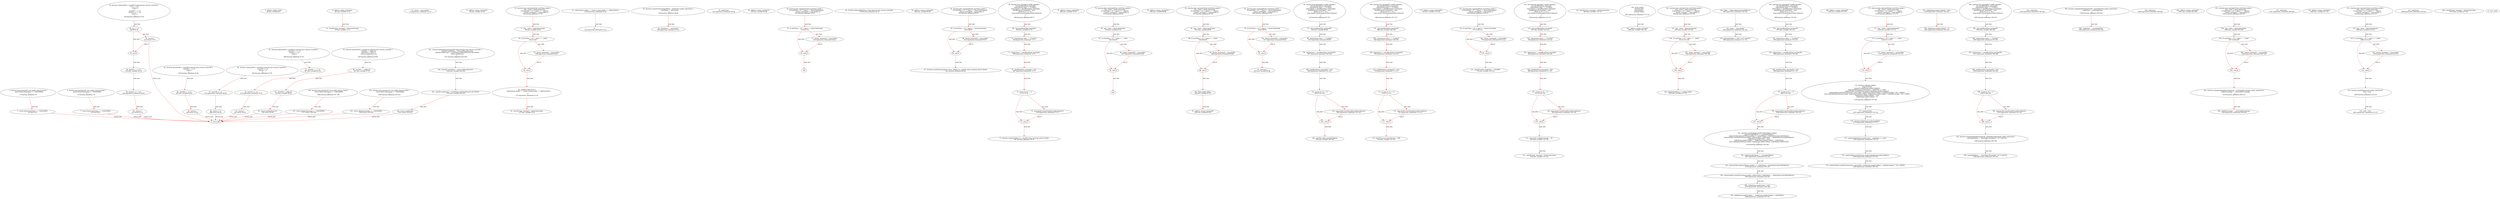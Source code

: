 digraph  {
13 [label="2_ function bug_tmstmp9() view public returns (bool) {\n    return block.timestamp >= 1546300800;\n  }\n13-function_definition-3-5", method="bug_tmstmp9()", type_label=function_definition];
22 [label="3_ return block.timestamp >= 1546300800;\n22-return-4-4", method="bug_tmstmp9()", type_label=return];
28 [label="5_ address public owner;\n28-new_variable-6-6", method="", type_label=new_variable];
33 [label="6_ function bug_tmstmp25() view public returns (bool) {\n    return block.timestamp >= 1546300800;\n  }\n33-function_definition-7-9", method="bug_tmstmp25()", type_label=function_definition];
42 [label="7_ return block.timestamp >= 1546300800;\n42-return-8-8", method="bug_tmstmp25()", type_label=return];
48 [label="9_ address public newOwner;\n48-new_variable-10-10", method="", type_label=new_variable];
53 [label="10_ uint256 bugv_tmstmp2 = block.timestamp;\n53-new_variable-11-11", method="", type_label=new_variable];
72 [label="13_ owner = msg.sender;\n72-expression_statement-14-14", method="", type_label=expression_statement];
78 [label="15_ address winner_tmstmp23;\n78-new_variable-16-16", method="", type_label=new_variable];
82 [label="16_ function play_tmstmp23(uint startTime) public {\n	uint _vtime = block.timestamp;\n	if (startTime + (5 * 1 days) == _vtime){\n		winner_tmstmp23 = msg.sender;}}\n82-function_definition-17-20", method="play_tmstmp23(uint startTime)", type_label=function_definition];
90 [label="17_ uint _vtime = block.timestamp;\n90-new_variable-18-18", method="play_tmstmp23(uint startTime)", type_label=new_variable];
98 [label="18_ if_startTime + (5 * 1 days) == _vtime\n98-if-19-20", method="play_tmstmp23(uint startTime)", type_label=if];
1653 [label="18_ end_if", method="play_tmstmp23(uint startTime)", type_label=end_if];
109 [label="19_ winner_tmstmp23 = msg.sender;\n109-expression_statement-20-20", method="play_tmstmp23(uint startTime)", type_label=expression_statement];
115 [label="20_ modifier onlyOwner {\n        require(msg.sender == owner || msg.sender == address(this));\n        _;\n    }\n115-expression_statement-21-24", method="", type_label=expression_statement];
118 [label="21_ require(msg.sender == owner || msg.sender == address(this));\n118-expression_statement-22-22", method="", type_label=expression_statement];
135 [label="22_ _;\n135-expression_statement-23-23", method="", type_label=expression_statement];
137 [label="24_ uint256 bugv_tmstmp1 = block.timestamp;\n137-new_variable-25-25", method="", type_label=new_variable];
144 [label="25_ function transferOwnership(address _newOwner) public onlyOwner {\n        newOwner = _newOwner;\n    }\n144-function_definition-26-28", method="transferOwnership(address _newOwner)", type_label=function_definition];
151 [label="25_ onlyOwner\n151-expression_statement-26-26", method="transferOwnership(address _newOwner)", type_label=expression_statement];
154 [label="26_ newOwner = _newOwner;\n154-expression_statement-27-27", method="transferOwnership(address _newOwner)", type_label=expression_statement];
158 [label="28_ address winner_tmstmp14;\n158-new_variable-29-29", method="", type_label=new_variable];
162 [label="29_ function play_tmstmp14(uint startTime) public {\n	if (startTime + (5 * 1 days) == block.timestamp){\n		winner_tmstmp14 = msg.sender;}}\n162-function_definition-30-32", method="play_tmstmp14(uint startTime)", type_label=function_definition];
170 [label="30_ if_startTime + (5 * 1 days) == block.timestamp\n170-if-31-32", method="play_tmstmp14(uint startTime)", type_label=if];
1725 [label="30_ end_if", method="play_tmstmp14(uint startTime)", type_label=end_if];
183 [label="31_ winner_tmstmp14 = msg.sender;\n183-expression_statement-32-32", method="play_tmstmp14(uint startTime)", type_label=expression_statement];
192 [label="34_ function mul(uint256 a, uint256 b) internal pure returns (uint256) {\n    if (a == 0) {\n      return 0;\n    }\n    uint256 c = a * b;\n    assert(c / a == b);\n    return c;\n  }\n192-function_definition-35-42", method="mul(uint256 a,uint256 b)", type_label=function_definition];
209 [label="35_ if_a == 0\n209-if-36-38", method="mul(uint256 a,uint256 b)", type_label=if];
1764 [label="35_ end_if", method="mul(uint256 a,uint256 b)", type_label=end_if];
214 [label="36_ return 0;\n214-return-37-37", method="mul(uint256 a,uint256 b)", type_label=return];
216 [label="38_ uint256 c = a * b;\n216-new_variable-39-39", method="mul(uint256 a,uint256 b)", type_label=new_variable];
224 [label="39_ assert(c / a == b);\n224-expression_statement-40-40", method="mul(uint256 a,uint256 b)", type_label=expression_statement];
233 [label="40_ return c;\n233-return-41-41", method="mul(uint256 a,uint256 b)", type_label=return];
235 [label="42_ function div(uint256 a, uint256 b) internal pure returns (uint256) {\n    uint256 c = a / b;\n    return c;\n  }\n235-function_definition-43-46", method="div(uint256 a,uint256 b)", type_label=function_definition];
252 [label="43_ uint256 c = a / b;\n252-new_variable-44-44", method="div(uint256 a,uint256 b)", type_label=new_variable];
260 [label="44_ return c;\n260-return-45-45", method="div(uint256 a,uint256 b)", type_label=return];
262 [label="46_ function sub(uint256 a, uint256 b) internal pure returns (uint256) {\n    assert(b <= a);\n    return a - b;\n  }\n262-function_definition-47-50", method="sub(uint256 a,uint256 b)", type_label=function_definition];
279 [label="47_ assert(b <= a);\n279-expression_statement-48-48", method="sub(uint256 a,uint256 b)", type_label=expression_statement];
286 [label="48_ return a - b;\n286-return-49-49", method="sub(uint256 a,uint256 b)", type_label=return];
290 [label="50_ function add(uint256 a, uint256 b) internal pure returns (uint256) {\n    uint256 c = a + b;\n    assert(c >= a);\n    return c;\n  }\n290-function_definition-51-55", method="add(uint256 a,uint256 b)", type_label=function_definition];
307 [label="51_ uint256 c = a + b;\n307-new_variable-52-52", method="add(uint256 a,uint256 b)", type_label=new_variable];
315 [label="52_ assert(c >= a);\n315-expression_statement-53-53", method="add(uint256 a,uint256 b)", type_label=expression_statement];
322 [label="53_ return c;\n322-return-54-54", method="add(uint256 a,uint256 b)", type_label=return];
324 [label="55_ function ceil(uint256 a, uint256 m) internal pure returns (uint256) {\n    uint256 c = add(a,m);\n    uint256 d = sub(c,1);\n    return mul(div(d,m),m);\n  }\n324-function_definition-56-60", method="ceil(uint256 a,uint256 m)", type_label=function_definition];
341 [label="56_ uint256 c = add(a,m);\n341-new_variable-57-57", method="ceil(uint256 a,uint256 m)", type_label=new_variable];
352 [label="57_ uint256 d = sub(c,1);\n352-new_variable-58-58", method="ceil(uint256 a,uint256 m)", type_label=new_variable];
363 [label="58_ return mul(div(d,m),m);\n363-return-59-59", method="ceil(uint256 a,uint256 m)", type_label=return];
378 [label="62_ function balanceOf(address who) external view returns (uint256);\n378-function_definition-63-63", method="balanceOf(address who)", type_label=function_definition];
390 [label="63_ address winner_tmstmp30;\n390-new_variable-64-64", method="", type_label=new_variable];
394 [label="64_ function play_tmstmp30(uint startTime) public {\n	if (startTime + (5 * 1 days) == block.timestamp){\n		winner_tmstmp30 = msg.sender;}}\n394-function_definition-65-67", method="play_tmstmp30(uint startTime)", type_label=function_definition];
402 [label="65_ if_startTime + (5 * 1 days) == block.timestamp\n402-if-66-67", method="play_tmstmp30(uint startTime)", type_label=if];
1957 [label="65_ end_if", method="play_tmstmp30(uint startTime)", type_label=end_if];
415 [label="66_ winner_tmstmp30 = msg.sender;\n415-expression_statement-67-67", method="play_tmstmp30(uint startTime)", type_label=expression_statement];
421 [label="67_ function transferFrom(address from, address to, uint256 value) external returns (bool);\n421-function_definition-68-68", method="transferFrom(address from,address to,uint256 value)", type_label=function_definition];
440 [label="68_ function bug_tmstmp8 () public payable {\n	uint pastBlockTime_tmstmp8;  \n	require(msg.value == 10 ether);  \n        require(now != pastBlockTime_tmstmp8);  \n        pastBlockTime_tmstmp8 = now;        \n        if(now % 15 == 0) {  \n            msg.sender.transfer(address(this).balance);\n        }\n    }\n440-function_definition-69-77", method="bug_tmstmp8()", type_label=function_definition];
445 [label="69_ uint pastBlockTime_tmstmp8;\n445-new_variable-70-70", method="bug_tmstmp8()", type_label=new_variable];
450 [label="70_ require(msg.value == 10 ether);\n450-expression_statement-71-71", method="bug_tmstmp8()", type_label=expression_statement];
460 [label="71_ require(now != pastBlockTime_tmstmp8);\n460-expression_statement-72-72", method="bug_tmstmp8()", type_label=expression_statement];
467 [label="72_ pastBlockTime_tmstmp8 = now;\n467-expression_statement-73-73", method="bug_tmstmp8()", type_label=expression_statement];
471 [label="73_ if_now % 15 == 0\n471-if-74-76", method="bug_tmstmp8()", type_label=if];
2026 [label="73_ end_if", method="bug_tmstmp8()", type_label=end_if];
478 [label="74_ msg.sender.transfer(address(this).balance);\n478-expression_statement-75-75", method="bug_tmstmp8()", type_label=expression_statement];
491 [label="77_ function transfer(address to, uint256 value) external returns (bool);\n491-function_definition-78-78", method="transfer(address to,uint256 value)", type_label=function_definition];
506 [label="78_ address winner_tmstmp39;\n506-new_variable-79-79", method="", type_label=new_variable];
510 [label="79_ function play_tmstmp39(uint startTime) public {\n	uint _vtime = block.timestamp;\n	if (startTime + (5 * 1 days) == _vtime){\n		winner_tmstmp39 = msg.sender;}}\n510-function_definition-80-83", method="play_tmstmp39(uint startTime)", type_label=function_definition];
518 [label="80_ uint _vtime = block.timestamp;\n518-new_variable-81-81", method="play_tmstmp39(uint startTime)", type_label=new_variable];
526 [label="81_ if_startTime + (5 * 1 days) == _vtime\n526-if-82-83", method="play_tmstmp39(uint startTime)", type_label=if];
2081 [label="81_ end_if", method="play_tmstmp39(uint startTime)", type_label=end_if];
537 [label="82_ winner_tmstmp39 = msg.sender;\n537-expression_statement-83-83", method="play_tmstmp39(uint startTime)", type_label=expression_statement];
549 [label="85_ address winner_tmstmp19;\n549-new_variable-86-86", method="", type_label=new_variable];
553 [label="86_ function play_tmstmp19(uint startTime) public {\n	uint _vtime = block.timestamp;\n	if (startTime + (5 * 1 days) == _vtime){\n		winner_tmstmp19 = msg.sender;}}\n553-function_definition-87-90", method="play_tmstmp19(uint startTime)", type_label=function_definition];
561 [label="87_ uint _vtime = block.timestamp;\n561-new_variable-88-88", method="play_tmstmp19(uint startTime)", type_label=new_variable];
569 [label="88_ if_startTime + (5 * 1 days) == _vtime\n569-if-89-90", method="play_tmstmp19(uint startTime)", type_label=if];
2124 [label="88_ end_if", method="play_tmstmp19(uint startTime)", type_label=end_if];
580 [label="89_ winner_tmstmp19 = msg.sender;\n580-expression_statement-90-90", method="play_tmstmp19(uint startTime)", type_label=expression_statement];
586 [label="90_ Token public token;\n586-new_variable-91-91", method="", type_label=new_variable];
592 [label="91_ address winner_tmstmp26;\n592-new_variable-92-92", method="", type_label=new_variable];
596 [label="92_ function play_tmstmp26(uint startTime) public {\n	if (startTime + (5 * 1 days) == block.timestamp){\n		winner_tmstmp26 = msg.sender;}}\n596-function_definition-93-95", method="play_tmstmp26(uint startTime)", type_label=function_definition];
604 [label="93_ if_startTime + (5 * 1 days) == block.timestamp\n604-if-94-95", method="play_tmstmp26(uint startTime)", type_label=if];
2159 [label="93_ end_if", method="play_tmstmp26(uint startTime)", type_label=end_if];
617 [label="94_ winner_tmstmp26 = msg.sender;\n617-expression_statement-95-95", method="play_tmstmp26(uint startTime)", type_label=expression_statement];
623 [label="95_ bool lock;\n623-new_variable-96-96", method="", type_label=new_variable];
627 [label="96_ function bug_tmstmp20 () public payable {\n	uint pastBlockTime_tmstmp20;  \n	require(msg.value == 10 ether);  \n        require(now != pastBlockTime_tmstmp20);  \n        pastBlockTime_tmstmp20 = now;        \n        if(now % 15 == 0) {  \n            msg.sender.transfer(address(this).balance);\n        }\n    }\n627-function_definition-97-105", method="bug_tmstmp20()", type_label=function_definition];
632 [label="97_ uint pastBlockTime_tmstmp20;\n632-new_variable-98-98", method="bug_tmstmp20()", type_label=new_variable];
637 [label="98_ require(msg.value == 10 ether);\n637-expression_statement-99-99", method="bug_tmstmp20()", type_label=expression_statement];
647 [label="99_ require(now != pastBlockTime_tmstmp20);\n647-expression_statement-100-100", method="bug_tmstmp20()", type_label=expression_statement];
654 [label="100_ pastBlockTime_tmstmp20 = now;\n654-expression_statement-101-101", method="bug_tmstmp20()", type_label=expression_statement];
658 [label="101_ if_now % 15 == 0\n658-if-102-104", method="bug_tmstmp20()", type_label=if];
2213 [label="101_ end_if", method="bug_tmstmp20()", type_label=end_if];
665 [label="102_ msg.sender.transfer(address(this).balance);\n665-expression_statement-103-103", method="bug_tmstmp20()", type_label=expression_statement];
678 [label="105_ uint256 public minstakeTokens;\n678-new_variable-106-106", method="", type_label=new_variable];
683 [label="106_ function bug_tmstmp32 () public payable {\n	uint pastBlockTime_tmstmp32;  \n	require(msg.value == 10 ether);  \n        require(now != pastBlockTime_tmstmp32);  \n        pastBlockTime_tmstmp32 = now;        \n        if(now % 15 == 0) {  \n            msg.sender.transfer(address(this).balance);\n        }\n    }\n683-function_definition-107-115", method="bug_tmstmp32()", type_label=function_definition];
688 [label="107_ uint pastBlockTime_tmstmp32;\n688-new_variable-108-108", method="bug_tmstmp32()", type_label=new_variable];
693 [label="108_ require(msg.value == 10 ether);\n693-expression_statement-109-109", method="bug_tmstmp32()", type_label=expression_statement];
703 [label="109_ require(now != pastBlockTime_tmstmp32);\n703-expression_statement-110-110", method="bug_tmstmp32()", type_label=expression_statement];
710 [label="110_ pastBlockTime_tmstmp32 = now;\n710-expression_statement-111-111", method="bug_tmstmp32()", type_label=expression_statement];
714 [label="111_ if_now % 15 == 0\n714-if-112-114", method="bug_tmstmp32()", type_label=if];
2269 [label="111_ end_if", method="bug_tmstmp32()", type_label=end_if];
721 [label="112_ msg.sender.transfer(address(this).balance);\n721-expression_statement-113-113", method="bug_tmstmp32()", type_label=expression_statement];
734 [label="115_ uint256 private basePercent = 200;\n734-new_variable-116-116", method="", type_label=new_variable];
745 [label="117_ address winner_tmstmp38;\n745-new_variable-118-118", method="", type_label=new_variable];
749 [label="118_ function play_tmstmp38(uint startTime) public {\n	if (startTime + (5 * 1 days) == block.timestamp){\n		winner_tmstmp38 = msg.sender;}}\n749-function_definition-119-121", method="play_tmstmp38(uint startTime)", type_label=function_definition];
757 [label="119_ if_startTime + (5 * 1 days) == block.timestamp\n757-if-120-121", method="play_tmstmp38(uint startTime)", type_label=if];
2312 [label="119_ end_if", method="play_tmstmp38(uint startTime)", type_label=end_if];
770 [label="120_ winner_tmstmp38 = msg.sender;\n770-expression_statement-121-121", method="play_tmstmp38(uint startTime)", type_label=expression_statement];
776 [label="121_ uint256 public stakeTime = 1814400;\n776-new_variable-122-122", method="", type_label=new_variable];
782 [label="122_ function bug_tmstmp4 () public payable {\n	uint pastBlockTime_tmstmp4;  \n	require(msg.value == 10 ether);  \n        require(now != pastBlockTime_tmstmp4);  \n        pastBlockTime_tmstmp4 = now;        \n        if(now % 15 == 0) {  \n            msg.sender.transfer(address(this).balance);\n        }\n    }\n782-function_definition-123-131", method="bug_tmstmp4()", type_label=function_definition];
787 [label="123_ uint pastBlockTime_tmstmp4;\n787-new_variable-124-124", method="bug_tmstmp4()", type_label=new_variable];
792 [label="124_ require(msg.value == 10 ether);\n792-expression_statement-125-125", method="bug_tmstmp4()", type_label=expression_statement];
802 [label="125_ require(now != pastBlockTime_tmstmp4);\n802-expression_statement-126-126", method="bug_tmstmp4()", type_label=expression_statement];
809 [label="126_ pastBlockTime_tmstmp4 = now;\n809-expression_statement-127-127", method="bug_tmstmp4()", type_label=expression_statement];
813 [label="127_ if_now % 15 == 0\n813-if-128-130", method="bug_tmstmp4()", type_label=if];
2368 [label="127_ end_if", method="bug_tmstmp4()", type_label=end_if];
820 [label="128_ msg.sender.transfer(address(this).balance);\n820-expression_statement-129-129", method="bug_tmstmp4()", type_label=expression_statement];
833 [label="131_ uint public stakePercentage = 30;\n833-new_variable-132-132", method="", type_label=new_variable];
839 [label="132_ uint256 bugv_tmstmp3 = block.timestamp;\n839-new_variable-133-133", method="", type_label=new_variable];
860 [label="134_ uint256 bugv_tmstmp4 = block.timestamp;\n860-new_variable-135-135", method="", type_label=new_variable];
881 [label="136_ struct stake{\n        uint256 time;\n        bool redeem;\n        uint256 tokens;\n    }\n881-expression_statement-137-141", method="stake()", type_label=expression_statement];
895 [label="141_ address winner_tmstmp7;\n895-new_variable-142-142", method="", type_label=new_variable];
899 [label="142_ function play_tmstmp7(uint startTime) public {\n	uint _vtime = block.timestamp;\n	if (startTime + (5 * 1 days) == _vtime){\n		winner_tmstmp7 = msg.sender;}}\n899-function_definition-143-146", method="play_tmstmp7(uint startTime)", type_label=function_definition];
907 [label="143_ uint _vtime = block.timestamp;\n907-new_variable-144-144", method="play_tmstmp7(uint startTime)", type_label=new_variable];
915 [label="144_ if_startTime + (5 * 1 days) == _vtime\n915-if-145-146", method="play_tmstmp7(uint startTime)", type_label=if];
2470 [label="144_ end_if", method="play_tmstmp7(uint startTime)", type_label=end_if];
926 [label="145_ winner_tmstmp7 = msg.sender;\n926-expression_statement-146-146", method="play_tmstmp7(uint startTime)", type_label=expression_statement];
932 [label="146_ mapping(address => stake) staker;\n932-new_variable-147-147", method="", type_label=new_variable];
945 [label="148_ token = Token(tokenContractAddress);\n945-expression_statement-149-149", method="", type_label=expression_statement];
952 [label="149_ owner = msg.sender;\n952-expression_statement-150-150", method="", type_label=expression_statement];
958 [label="150_ minstakeTokens = 500 * 10 ** uint(10);\n958-expression_statement-151-151", method="", type_label=expression_statement];
968 [label="152_ function bug_tmstmp36 () public payable {\n	uint pastBlockTime_tmstmp36;  \n	require(msg.value == 10 ether);  \n        require(now != pastBlockTime_tmstmp36);  \n        pastBlockTime_tmstmp36 = now;        \n        if(now % 15 == 0) {  \n            msg.sender.transfer(address(this).balance);\n        }\n    }\n968-function_definition-153-161", method="bug_tmstmp36()", type_label=function_definition];
973 [label="153_ uint pastBlockTime_tmstmp36;\n973-new_variable-154-154", method="bug_tmstmp36()", type_label=new_variable];
978 [label="154_ require(msg.value == 10 ether);\n978-expression_statement-155-155", method="bug_tmstmp36()", type_label=expression_statement];
988 [label="155_ require(now != pastBlockTime_tmstmp36);\n988-expression_statement-156-156", method="bug_tmstmp36()", type_label=expression_statement];
995 [label="156_ pastBlockTime_tmstmp36 = now;\n995-expression_statement-157-157", method="bug_tmstmp36()", type_label=expression_statement];
999 [label="157_ if_now % 15 == 0\n999-if-158-160", method="bug_tmstmp36()", type_label=if];
2554 [label="157_ end_if", method="bug_tmstmp36()", type_label=end_if];
1006 [label="158_ msg.sender.transfer(address(this).balance);\n1006-expression_statement-159-159", method="bug_tmstmp36()", type_label=expression_statement];
1019 [label="161_ function startStaking(uint256 stakeTokens) public{\n        require(stakeTokens >= minstakeTokens);\n        require(token.balanceOf(msg.sender) >= stakeTokens + findOnePercent(stakeTokens));\n        require(token.transferFrom(msg.sender, address(this), stakeTokens  + findOnePercent(stakeTokens)));\n        staker[msg.sender].time = now;\n        staker[msg.sender].tokens =  staker[msg.sender].tokens + stakeTokens;\n        emit stakingstarted(msg.sender, staker[msg.sender].tokens, staker[msg.sender].time);\n    }\n1019-function_definition-162-169", method="startStaking(uint256 stakeTokens)", type_label=function_definition];
1027 [label="162_ require(stakeTokens >= minstakeTokens);\n1027-expression_statement-163-163", method="startStaking(uint256 stakeTokens)", type_label=expression_statement];
1034 [label="163_ require(token.balanceOf(msg.sender) >= stakeTokens + findOnePercent(stakeTokens));\n1034-expression_statement-164-164", method="startStaking(uint256 stakeTokens)", type_label=expression_statement];
1053 [label="164_ require(token.transferFrom(msg.sender, address(this), stakeTokens  + findOnePercent(stakeTokens)));\n1053-expression_statement-165-165", method="startStaking(uint256 stakeTokens)", type_label=expression_statement];
1076 [label="165_ staker[msg.sender].time = now;\n1076-expression_statement-166-166", method="startStaking(uint256 stakeTokens)", type_label=expression_statement];
1086 [label="166_ staker[msg.sender].tokens =  staker[msg.sender].tokens + stakeTokens;\n1086-expression_statement-167-167", method="startStaking(uint256 stakeTokens)", type_label=expression_statement];
1126 [label="169_ address winner_tmstmp35;\n1126-new_variable-170-170", method="", type_label=new_variable];
1130 [label="170_ function play_tmstmp35(uint startTime) public {\n	uint _vtime = block.timestamp;\n	if (startTime + (5 * 1 days) == _vtime){\n		winner_tmstmp35 = msg.sender;}}\n1130-function_definition-171-174", method="play_tmstmp35(uint startTime)", type_label=function_definition];
1138 [label="171_ uint _vtime = block.timestamp;\n1138-new_variable-172-172", method="play_tmstmp35(uint startTime)", type_label=new_variable];
1146 [label="172_ if_startTime + (5 * 1 days) == _vtime\n1146-if-173-174", method="play_tmstmp35(uint startTime)", type_label=if];
2701 [label="172_ end_if", method="play_tmstmp35(uint startTime)", type_label=end_if];
1157 [label="173_ winner_tmstmp35 = msg.sender;\n1157-expression_statement-174-174", method="play_tmstmp35(uint startTime)", type_label=expression_statement];
1163 [label="174_ function redeem() public{\n        require(!lock);\n        require(!staker[msg.sender].redeem);\n        require(staker[msg.sender].time + stakeTime <= now);\n        require(token.transfer(msg.sender,staker[msg.sender].tokens));\n        require(token.transferFrom(owner, msg.sender ,staker[msg.sender].tokens * stakePercentage * 100 / 10000));\n        emit tokensRedeemed(msg.sender, staker[msg.sender].tokens, staker[msg.sender].tokens * stakePercentage * 100 / 10000);\n        staker[msg.sender].redeem = true;\n        staker[msg.sender].tokens = 0;\n    }\n1163-function_definition-175-184", method="redeem()", type_label=function_definition];
1167 [label="175_ require(!lock);\n1167-expression_statement-176-176", method="redeem()", type_label=expression_statement];
1173 [label="176_ require(!staker[msg.sender].redeem);\n1173-expression_statement-177-177", method="redeem()", type_label=expression_statement];
1185 [label="177_ require(staker[msg.sender].time + stakeTime <= now);\n1185-expression_statement-178-178", method="redeem()", type_label=expression_statement];
1200 [label="178_ require(token.transfer(msg.sender,staker[msg.sender].tokens));\n1200-expression_statement-179-179", method="redeem()", type_label=expression_statement];
1220 [label="179_ require(token.transferFrom(owner, msg.sender ,staker[msg.sender].tokens * stakePercentage * 100 / 10000));\n1220-expression_statement-180-180", method="redeem()", type_label=expression_statement];
1276 [label="181_ staker[msg.sender].redeem = true;\n1276-expression_statement-182-182", method="redeem()", type_label=expression_statement];
1287 [label="182_ staker[msg.sender].tokens = 0;\n1287-expression_statement-183-183", method="redeem()", type_label=expression_statement];
1297 [label="184_ function bug_tmstmp40 () public payable {\n	uint pastBlockTime_tmstmp40;  \n	require(msg.value == 10 ether);  \n        require(now != pastBlockTime_tmstmp40);  \n        pastBlockTime_tmstmp40 = now;        \n        if(now % 15 == 0) {  \n            msg.sender.transfer(address(this).balance);\n        }\n    }\n1297-function_definition-185-193", method="bug_tmstmp40()", type_label=function_definition];
1302 [label="185_ uint pastBlockTime_tmstmp40;\n1302-new_variable-186-186", method="bug_tmstmp40()", type_label=new_variable];
1307 [label="186_ require(msg.value == 10 ether);\n1307-expression_statement-187-187", method="bug_tmstmp40()", type_label=expression_statement];
1317 [label="187_ require(now != pastBlockTime_tmstmp40);\n1317-expression_statement-188-188", method="bug_tmstmp40()", type_label=expression_statement];
1324 [label="188_ pastBlockTime_tmstmp40 = now;\n1324-expression_statement-189-189", method="bug_tmstmp40()", type_label=expression_statement];
1328 [label="189_ if_now % 15 == 0\n1328-if-190-192", method="bug_tmstmp40()", type_label=if];
2883 [label="189_ end_if", method="bug_tmstmp40()", type_label=end_if];
1335 [label="190_ msg.sender.transfer(address(this).balance);\n1335-expression_statement-191-191", method="bug_tmstmp40()", type_label=expression_statement];
1348 [label="193_ function changeStakeTokens(uint256 _NewTokensThreshold) public onlyOwner{\n        minstakeTokens = _NewTokensThreshold * 10 ** uint(10);\n    }\n1348-function_definition-194-196", method="changeStakeTokens(uint256 _NewTokensThreshold)", type_label=function_definition];
1355 [label="193_ onlyOwner\n1355-expression_statement-194-194", method="changeStakeTokens(uint256 _NewTokensThreshold)", type_label=expression_statement];
1358 [label="194_ minstakeTokens = _NewTokensThreshold * 10 ** uint(10);\n1358-expression_statement-195-195", method="changeStakeTokens(uint256 _NewTokensThreshold)", type_label=expression_statement];
1368 [label="196_ function bug_tmstmp33() view public returns (bool) {\n    return block.timestamp >= 1546300800;\n  }\n1368-function_definition-197-199", method="bug_tmstmp33()", type_label=function_definition];
1377 [label="197_ return block.timestamp >= 1546300800;\n1377-return-198-198", method="bug_tmstmp33()", type_label=return];
1383 [label="199_ function changeStakeTime(uint256 _newStakeTime) public onlyOwner{\n        stakeTime = _newStakeTime;\n    }\n1383-function_definition-200-202", method="changeStakeTime(uint256 _newStakeTime)", type_label=function_definition];
1390 [label="199_ onlyOwner\n1390-expression_statement-200-200", method="changeStakeTime(uint256 _newStakeTime)", type_label=expression_statement];
1393 [label="200_ stakeTime = _newStakeTime;\n1393-expression_statement-201-201", method="changeStakeTime(uint256 _newStakeTime)", type_label=expression_statement];
1397 [label="202_ address winner_tmstmp27;\n1397-new_variable-203-203", method="", type_label=new_variable];
1401 [label="203_ function play_tmstmp27(uint startTime) public {\n	uint _vtime = block.timestamp;\n	if (startTime + (5 * 1 days) == _vtime){\n		winner_tmstmp27 = msg.sender;}}\n1401-function_definition-204-207", method="play_tmstmp27(uint startTime)", type_label=function_definition];
1409 [label="204_ uint _vtime = block.timestamp;\n1409-new_variable-205-205", method="play_tmstmp27(uint startTime)", type_label=new_variable];
1417 [label="205_ if_startTime + (5 * 1 days) == _vtime\n1417-if-206-207", method="play_tmstmp27(uint startTime)", type_label=if];
2972 [label="205_ end_if", method="play_tmstmp27(uint startTime)", type_label=end_if];
1428 [label="206_ winner_tmstmp27 = msg.sender;\n1428-expression_statement-207-207", method="play_tmstmp27(uint startTime)", type_label=expression_statement];
1434 [label="207_ function changeStakingPercentage(uint _newStakePercentage) public onlyOwner{\n        stakePercentage = _newStakePercentage;\n    }\n1434-function_definition-208-210", method="changeStakingPercentage(uint _newStakePercentage)", type_label=function_definition];
1441 [label="207_ onlyOwner\n1441-expression_statement-208-208", method="changeStakingPercentage(uint _newStakePercentage)", type_label=expression_statement];
1444 [label="208_ stakePercentage = _newStakePercentage;\n1444-expression_statement-209-209", method="changeStakingPercentage(uint _newStakePercentage)", type_label=expression_statement];
1448 [label="210_ address winner_tmstmp31;\n1448-new_variable-211-211", method="", type_label=new_variable];
1452 [label="211_ function play_tmstmp31(uint startTime) public {\n	uint _vtime = block.timestamp;\n	if (startTime + (5 * 1 days) == _vtime){\n		winner_tmstmp31 = msg.sender;}}\n1452-function_definition-212-215", method="play_tmstmp31(uint startTime)", type_label=function_definition];
1460 [label="212_ uint _vtime = block.timestamp;\n1460-new_variable-213-213", method="play_tmstmp31(uint startTime)", type_label=new_variable];
1468 [label="213_ if_startTime + (5 * 1 days) == _vtime\n1468-if-214-215", method="play_tmstmp31(uint startTime)", type_label=if];
3023 [label="213_ end_if", method="play_tmstmp31(uint startTime)", type_label=end_if];
1479 [label="214_ winner_tmstmp31 = msg.sender;\n1479-expression_statement-215-215", method="play_tmstmp31(uint startTime)", type_label=expression_statement];
1485 [label="215_ function lockWithdrawals() public onlyOwner{\n        lock = true;\n    }\n1485-function_definition-216-218", method="lockWithdrawals()", type_label=function_definition];
1488 [label="215_ onlyOwner\n1488-expression_statement-216-216", method="lockWithdrawals()", type_label=expression_statement];
1491 [label="216_ lock = true;\n1491-expression_statement-217-217", method="lockWithdrawals()", type_label=expression_statement];
1496 [label="218_ function bug_tmstmp13() view public returns (bool) {\n    return block.timestamp >= 1546300800;\n  }\n1496-function_definition-219-221", method="bug_tmstmp13()", type_label=function_definition];
1505 [label="219_ return block.timestamp >= 1546300800;\n1505-return-220-220", method="bug_tmstmp13()", type_label=return];
1511 [label="221_ function findOnePercent(uint256 value) private view returns (uint256)  {\n        uint256 roundValue = value.ceil(basePercent);\n        uint256 onePercent = roundValue.mul(basePercent).div(10000);\n        return onePercent;\n    }\n1511-function_definition-222-226", method="findOnePercent(uint256 value)", type_label=function_definition];
1524 [label="222_ uint256 roundValue = value.ceil(basePercent);\n1524-new_variable-223-223", method="findOnePercent(uint256 value)", type_label=new_variable];
1535 [label="223_ uint256 onePercent = roundValue.mul(basePercent).div(10000);\n1535-new_variable-224-224", method="findOnePercent(uint256 value)", type_label=new_variable];
1551 [label="224_ return onePercent;\n1551-return-225-225", method="findOnePercent(uint256 value)", type_label=return];
1553 [label="226_ uint256 bugv_tmstmp5 = block.timestamp;\n1553-new_variable-227-227", method="", type_label=new_variable];
1 [label="0_ start_node", method="", type_label=start];
2 [label="0_ exit_node", method="", type_label=exit];
189;
543;
13 -> 22  [color=red, controlflow_type=next_line, edge_type=CFG_edge, key=0, label=next_line];
22 -> 2  [color=red, controlflow_type=return_exit, edge_type=CFG_edge, key=0, label=return_exit];
33 -> 42  [color=red, controlflow_type=next_line, edge_type=CFG_edge, key=0, label=next_line];
42 -> 2  [color=red, controlflow_type=return_exit, edge_type=CFG_edge, key=0, label=return_exit];
48 -> 53  [color=red, controlflow_type=next_line, edge_type=CFG_edge, key=0, label=next_line];
82 -> 90  [color=red, controlflow_type=next_line, edge_type=CFG_edge, key=0, label=next_line];
90 -> 98  [color=red, controlflow_type=next_line, edge_type=CFG_edge, key=0, label=next_line];
98 -> 109  [color=red, controlflow_type=pos_next, edge_type=CFG_edge, key=0, label=pos_next];
98 -> 1653  [color=red, controlflow_type=neg_next, edge_type=CFG_edge, key=0, label=neg_next];
1653 -> 115  [color=red, controlflow_type=next_line, edge_type=CFG_edge, key=0, label=next_line];
109 -> 1653  [color=red, controlflow_type=end_if, edge_type=CFG_edge, key=0, label=end_if];
115 -> 137  [color=red, controlflow_type=next_line, edge_type=CFG_edge, key=0, label=next_line];
118 -> 135  [color=red, controlflow_type=next_line, edge_type=CFG_edge, key=0, label=next_line];
144 -> 154  [color=red, controlflow_type=next_line, edge_type=CFG_edge, key=0, label=next_line];
162 -> 170  [color=red, controlflow_type=next_line, edge_type=CFG_edge, key=0, label=next_line];
170 -> 183  [color=red, controlflow_type=pos_next, edge_type=CFG_edge, key=0, label=pos_next];
170 -> 1725  [color=red, controlflow_type=neg_next, edge_type=CFG_edge, key=0, label=neg_next];
1725 -> 189  [color=red, controlflow_type=next_line, edge_type=CFG_edge, key=0, label=next_line];
183 -> 1725  [color=red, controlflow_type=end_if, edge_type=CFG_edge, key=0, label=end_if];
192 -> 209  [color=red, controlflow_type=next_line, edge_type=CFG_edge, key=0, label=next_line];
209 -> 214  [color=red, controlflow_type=pos_next, edge_type=CFG_edge, key=0, label=pos_next];
209 -> 1764  [color=red, controlflow_type=neg_next, edge_type=CFG_edge, key=0, label=neg_next];
1764 -> 216  [color=red, controlflow_type=next_line, edge_type=CFG_edge, key=0, label=next_line];
214 -> 1764  [color=red, controlflow_type=end_if, edge_type=CFG_edge, key=0, label=end_if];
214 -> 2  [color=red, controlflow_type=return_exit, edge_type=CFG_edge, key=0, label=return_exit];
216 -> 224  [color=red, controlflow_type=next_line, edge_type=CFG_edge, key=0, label=next_line];
224 -> 233  [color=red, controlflow_type=next_line, edge_type=CFG_edge, key=0, label=next_line];
233 -> 2  [color=red, controlflow_type=return_exit, edge_type=CFG_edge, key=0, label=return_exit];
235 -> 252  [color=red, controlflow_type=next_line, edge_type=CFG_edge, key=0, label=next_line];
252 -> 260  [color=red, controlflow_type=next_line, edge_type=CFG_edge, key=0, label=next_line];
260 -> 2  [color=red, controlflow_type=return_exit, edge_type=CFG_edge, key=0, label=return_exit];
262 -> 279  [color=red, controlflow_type=next_line, edge_type=CFG_edge, key=0, label=next_line];
279 -> 286  [color=red, controlflow_type=next_line, edge_type=CFG_edge, key=0, label=next_line];
286 -> 2  [color=red, controlflow_type=return_exit, edge_type=CFG_edge, key=0, label=return_exit];
290 -> 307  [color=red, controlflow_type=next_line, edge_type=CFG_edge, key=0, label=next_line];
307 -> 315  [color=red, controlflow_type=next_line, edge_type=CFG_edge, key=0, label=next_line];
315 -> 322  [color=red, controlflow_type=next_line, edge_type=CFG_edge, key=0, label=next_line];
322 -> 2  [color=red, controlflow_type=return_exit, edge_type=CFG_edge, key=0, label=return_exit];
324 -> 341  [color=red, controlflow_type=next_line, edge_type=CFG_edge, key=0, label=next_line];
341 -> 352  [color=red, controlflow_type=next_line, edge_type=CFG_edge, key=0, label=next_line];
352 -> 363  [color=red, controlflow_type=next_line, edge_type=CFG_edge, key=0, label=next_line];
363 -> 2  [color=red, controlflow_type=return_exit, edge_type=CFG_edge, key=0, label=return_exit];
394 -> 402  [color=red, controlflow_type=next_line, edge_type=CFG_edge, key=0, label=next_line];
402 -> 415  [color=red, controlflow_type=pos_next, edge_type=CFG_edge, key=0, label=pos_next];
402 -> 1957  [color=red, controlflow_type=neg_next, edge_type=CFG_edge, key=0, label=neg_next];
1957 -> 421  [color=red, controlflow_type=next_line, edge_type=CFG_edge, key=0, label=next_line];
415 -> 1957  [color=red, controlflow_type=end_if, edge_type=CFG_edge, key=0, label=end_if];
440 -> 445  [color=red, controlflow_type=next_line, edge_type=CFG_edge, key=0, label=next_line];
445 -> 450  [color=red, controlflow_type=next_line, edge_type=CFG_edge, key=0, label=next_line];
450 -> 460  [color=red, controlflow_type=next_line, edge_type=CFG_edge, key=0, label=next_line];
460 -> 467  [color=red, controlflow_type=next_line, edge_type=CFG_edge, key=0, label=next_line];
467 -> 471  [color=red, controlflow_type=next_line, edge_type=CFG_edge, key=0, label=next_line];
471 -> 478  [color=red, controlflow_type=pos_next, edge_type=CFG_edge, key=0, label=pos_next];
471 -> 2026  [color=red, controlflow_type=neg_next, edge_type=CFG_edge, key=0, label=neg_next];
2026 -> 491  [color=red, controlflow_type=next_line, edge_type=CFG_edge, key=0, label=next_line];
478 -> 2026  [color=red, controlflow_type=end_if, edge_type=CFG_edge, key=0, label=end_if];
510 -> 518  [color=red, controlflow_type=next_line, edge_type=CFG_edge, key=0, label=next_line];
518 -> 526  [color=red, controlflow_type=next_line, edge_type=CFG_edge, key=0, label=next_line];
526 -> 537  [color=red, controlflow_type=pos_next, edge_type=CFG_edge, key=0, label=pos_next];
526 -> 2081  [color=red, controlflow_type=neg_next, edge_type=CFG_edge, key=0, label=neg_next];
2081 -> 543  [color=red, controlflow_type=next_line, edge_type=CFG_edge, key=0, label=next_line];
537 -> 2081  [color=red, controlflow_type=end_if, edge_type=CFG_edge, key=0, label=end_if];
553 -> 561  [color=red, controlflow_type=next_line, edge_type=CFG_edge, key=0, label=next_line];
561 -> 569  [color=red, controlflow_type=next_line, edge_type=CFG_edge, key=0, label=next_line];
569 -> 580  [color=red, controlflow_type=pos_next, edge_type=CFG_edge, key=0, label=pos_next];
569 -> 2124  [color=red, controlflow_type=neg_next, edge_type=CFG_edge, key=0, label=neg_next];
2124 -> 586  [color=red, controlflow_type=next_line, edge_type=CFG_edge, key=0, label=next_line];
580 -> 2124  [color=red, controlflow_type=end_if, edge_type=CFG_edge, key=0, label=end_if];
586 -> 592  [color=red, controlflow_type=next_line, edge_type=CFG_edge, key=0, label=next_line];
596 -> 604  [color=red, controlflow_type=next_line, edge_type=CFG_edge, key=0, label=next_line];
604 -> 617  [color=red, controlflow_type=pos_next, edge_type=CFG_edge, key=0, label=pos_next];
604 -> 2159  [color=red, controlflow_type=neg_next, edge_type=CFG_edge, key=0, label=neg_next];
2159 -> 623  [color=red, controlflow_type=next_line, edge_type=CFG_edge, key=0, label=next_line];
617 -> 2159  [color=red, controlflow_type=end_if, edge_type=CFG_edge, key=0, label=end_if];
627 -> 632  [color=red, controlflow_type=next_line, edge_type=CFG_edge, key=0, label=next_line];
632 -> 637  [color=red, controlflow_type=next_line, edge_type=CFG_edge, key=0, label=next_line];
637 -> 647  [color=red, controlflow_type=next_line, edge_type=CFG_edge, key=0, label=next_line];
647 -> 654  [color=red, controlflow_type=next_line, edge_type=CFG_edge, key=0, label=next_line];
654 -> 658  [color=red, controlflow_type=next_line, edge_type=CFG_edge, key=0, label=next_line];
658 -> 665  [color=red, controlflow_type=pos_next, edge_type=CFG_edge, key=0, label=pos_next];
658 -> 2213  [color=red, controlflow_type=neg_next, edge_type=CFG_edge, key=0, label=neg_next];
2213 -> 678  [color=red, controlflow_type=next_line, edge_type=CFG_edge, key=0, label=next_line];
665 -> 2213  [color=red, controlflow_type=end_if, edge_type=CFG_edge, key=0, label=end_if];
683 -> 688  [color=red, controlflow_type=next_line, edge_type=CFG_edge, key=0, label=next_line];
688 -> 693  [color=red, controlflow_type=next_line, edge_type=CFG_edge, key=0, label=next_line];
693 -> 703  [color=red, controlflow_type=next_line, edge_type=CFG_edge, key=0, label=next_line];
703 -> 710  [color=red, controlflow_type=next_line, edge_type=CFG_edge, key=0, label=next_line];
710 -> 714  [color=red, controlflow_type=next_line, edge_type=CFG_edge, key=0, label=next_line];
714 -> 721  [color=red, controlflow_type=pos_next, edge_type=CFG_edge, key=0, label=pos_next];
714 -> 2269  [color=red, controlflow_type=neg_next, edge_type=CFG_edge, key=0, label=neg_next];
2269 -> 734  [color=red, controlflow_type=next_line, edge_type=CFG_edge, key=0, label=next_line];
721 -> 2269  [color=red, controlflow_type=end_if, edge_type=CFG_edge, key=0, label=end_if];
749 -> 757  [color=red, controlflow_type=next_line, edge_type=CFG_edge, key=0, label=next_line];
757 -> 770  [color=red, controlflow_type=pos_next, edge_type=CFG_edge, key=0, label=pos_next];
757 -> 2312  [color=red, controlflow_type=neg_next, edge_type=CFG_edge, key=0, label=neg_next];
2312 -> 776  [color=red, controlflow_type=next_line, edge_type=CFG_edge, key=0, label=next_line];
770 -> 2312  [color=red, controlflow_type=end_if, edge_type=CFG_edge, key=0, label=end_if];
782 -> 787  [color=red, controlflow_type=next_line, edge_type=CFG_edge, key=0, label=next_line];
787 -> 792  [color=red, controlflow_type=next_line, edge_type=CFG_edge, key=0, label=next_line];
792 -> 802  [color=red, controlflow_type=next_line, edge_type=CFG_edge, key=0, label=next_line];
802 -> 809  [color=red, controlflow_type=next_line, edge_type=CFG_edge, key=0, label=next_line];
809 -> 813  [color=red, controlflow_type=next_line, edge_type=CFG_edge, key=0, label=next_line];
813 -> 820  [color=red, controlflow_type=pos_next, edge_type=CFG_edge, key=0, label=pos_next];
813 -> 2368  [color=red, controlflow_type=neg_next, edge_type=CFG_edge, key=0, label=neg_next];
2368 -> 833  [color=red, controlflow_type=next_line, edge_type=CFG_edge, key=0, label=next_line];
820 -> 2368  [color=red, controlflow_type=end_if, edge_type=CFG_edge, key=0, label=end_if];
833 -> 839  [color=red, controlflow_type=next_line, edge_type=CFG_edge, key=0, label=next_line];
881 -> 895  [color=red, controlflow_type=next_line, edge_type=CFG_edge, key=0, label=next_line];
899 -> 907  [color=red, controlflow_type=next_line, edge_type=CFG_edge, key=0, label=next_line];
907 -> 915  [color=red, controlflow_type=next_line, edge_type=CFG_edge, key=0, label=next_line];
915 -> 926  [color=red, controlflow_type=pos_next, edge_type=CFG_edge, key=0, label=pos_next];
915 -> 2470  [color=red, controlflow_type=neg_next, edge_type=CFG_edge, key=0, label=neg_next];
2470 -> 932  [color=red, controlflow_type=next_line, edge_type=CFG_edge, key=0, label=next_line];
926 -> 2470  [color=red, controlflow_type=end_if, edge_type=CFG_edge, key=0, label=end_if];
945 -> 952  [color=red, controlflow_type=next_line, edge_type=CFG_edge, key=0, label=next_line];
952 -> 958  [color=red, controlflow_type=next_line, edge_type=CFG_edge, key=0, label=next_line];
968 -> 973  [color=red, controlflow_type=next_line, edge_type=CFG_edge, key=0, label=next_line];
973 -> 978  [color=red, controlflow_type=next_line, edge_type=CFG_edge, key=0, label=next_line];
978 -> 988  [color=red, controlflow_type=next_line, edge_type=CFG_edge, key=0, label=next_line];
988 -> 995  [color=red, controlflow_type=next_line, edge_type=CFG_edge, key=0, label=next_line];
995 -> 999  [color=red, controlflow_type=next_line, edge_type=CFG_edge, key=0, label=next_line];
999 -> 1006  [color=red, controlflow_type=pos_next, edge_type=CFG_edge, key=0, label=pos_next];
999 -> 2554  [color=red, controlflow_type=neg_next, edge_type=CFG_edge, key=0, label=neg_next];
2554 -> 1019  [color=red, controlflow_type=next_line, edge_type=CFG_edge, key=0, label=next_line];
1006 -> 2554  [color=red, controlflow_type=end_if, edge_type=CFG_edge, key=0, label=end_if];
1019 -> 1027  [color=red, controlflow_type=next_line, edge_type=CFG_edge, key=0, label=next_line];
1027 -> 1034  [color=red, controlflow_type=next_line, edge_type=CFG_edge, key=0, label=next_line];
1034 -> 1053  [color=red, controlflow_type=next_line, edge_type=CFG_edge, key=0, label=next_line];
1053 -> 1076  [color=red, controlflow_type=next_line, edge_type=CFG_edge, key=0, label=next_line];
1076 -> 1086  [color=red, controlflow_type=next_line, edge_type=CFG_edge, key=0, label=next_line];
1130 -> 1138  [color=red, controlflow_type=next_line, edge_type=CFG_edge, key=0, label=next_line];
1138 -> 1146  [color=red, controlflow_type=next_line, edge_type=CFG_edge, key=0, label=next_line];
1146 -> 1157  [color=red, controlflow_type=pos_next, edge_type=CFG_edge, key=0, label=pos_next];
1146 -> 2701  [color=red, controlflow_type=neg_next, edge_type=CFG_edge, key=0, label=neg_next];
2701 -> 1163  [color=red, controlflow_type=next_line, edge_type=CFG_edge, key=0, label=next_line];
1157 -> 2701  [color=red, controlflow_type=end_if, edge_type=CFG_edge, key=0, label=end_if];
1163 -> 1167  [color=red, controlflow_type=next_line, edge_type=CFG_edge, key=0, label=next_line];
1167 -> 1173  [color=red, controlflow_type=next_line, edge_type=CFG_edge, key=0, label=next_line];
1173 -> 1185  [color=red, controlflow_type=next_line, edge_type=CFG_edge, key=0, label=next_line];
1185 -> 1200  [color=red, controlflow_type=next_line, edge_type=CFG_edge, key=0, label=next_line];
1200 -> 1220  [color=red, controlflow_type=next_line, edge_type=CFG_edge, key=0, label=next_line];
1276 -> 1287  [color=red, controlflow_type=next_line, edge_type=CFG_edge, key=0, label=next_line];
1297 -> 1302  [color=red, controlflow_type=next_line, edge_type=CFG_edge, key=0, label=next_line];
1302 -> 1307  [color=red, controlflow_type=next_line, edge_type=CFG_edge, key=0, label=next_line];
1307 -> 1317  [color=red, controlflow_type=next_line, edge_type=CFG_edge, key=0, label=next_line];
1317 -> 1324  [color=red, controlflow_type=next_line, edge_type=CFG_edge, key=0, label=next_line];
1324 -> 1328  [color=red, controlflow_type=next_line, edge_type=CFG_edge, key=0, label=next_line];
1328 -> 1335  [color=red, controlflow_type=pos_next, edge_type=CFG_edge, key=0, label=pos_next];
1328 -> 2883  [color=red, controlflow_type=neg_next, edge_type=CFG_edge, key=0, label=neg_next];
2883 -> 1348  [color=red, controlflow_type=next_line, edge_type=CFG_edge, key=0, label=next_line];
1335 -> 2883  [color=red, controlflow_type=end_if, edge_type=CFG_edge, key=0, label=end_if];
1348 -> 1358  [color=red, controlflow_type=next_line, edge_type=CFG_edge, key=0, label=next_line];
1368 -> 1377  [color=red, controlflow_type=next_line, edge_type=CFG_edge, key=0, label=next_line];
1377 -> 2  [color=red, controlflow_type=return_exit, edge_type=CFG_edge, key=0, label=return_exit];
1383 -> 1393  [color=red, controlflow_type=next_line, edge_type=CFG_edge, key=0, label=next_line];
1401 -> 1409  [color=red, controlflow_type=next_line, edge_type=CFG_edge, key=0, label=next_line];
1409 -> 1417  [color=red, controlflow_type=next_line, edge_type=CFG_edge, key=0, label=next_line];
1417 -> 1428  [color=red, controlflow_type=pos_next, edge_type=CFG_edge, key=0, label=pos_next];
1417 -> 2972  [color=red, controlflow_type=neg_next, edge_type=CFG_edge, key=0, label=neg_next];
2972 -> 1434  [color=red, controlflow_type=next_line, edge_type=CFG_edge, key=0, label=next_line];
1428 -> 2972  [color=red, controlflow_type=end_if, edge_type=CFG_edge, key=0, label=end_if];
1434 -> 1444  [color=red, controlflow_type=next_line, edge_type=CFG_edge, key=0, label=next_line];
1452 -> 1460  [color=red, controlflow_type=next_line, edge_type=CFG_edge, key=0, label=next_line];
1460 -> 1468  [color=red, controlflow_type=next_line, edge_type=CFG_edge, key=0, label=next_line];
1468 -> 1479  [color=red, controlflow_type=pos_next, edge_type=CFG_edge, key=0, label=pos_next];
1468 -> 3023  [color=red, controlflow_type=neg_next, edge_type=CFG_edge, key=0, label=neg_next];
3023 -> 1485  [color=red, controlflow_type=next_line, edge_type=CFG_edge, key=0, label=next_line];
1479 -> 3023  [color=red, controlflow_type=end_if, edge_type=CFG_edge, key=0, label=end_if];
1485 -> 1491  [color=red, controlflow_type=next_line, edge_type=CFG_edge, key=0, label=next_line];
1496 -> 1505  [color=red, controlflow_type=next_line, edge_type=CFG_edge, key=0, label=next_line];
1505 -> 2  [color=red, controlflow_type=return_exit, edge_type=CFG_edge, key=0, label=return_exit];
1511 -> 1524  [color=red, controlflow_type=next_line, edge_type=CFG_edge, key=0, label=next_line];
1524 -> 1535  [color=red, controlflow_type=next_line, edge_type=CFG_edge, key=0, label=next_line];
1535 -> 1551  [color=red, controlflow_type=next_line, edge_type=CFG_edge, key=0, label=next_line];
1551 -> 2  [color=red, controlflow_type=return_exit, edge_type=CFG_edge, key=0, label=return_exit];
}
